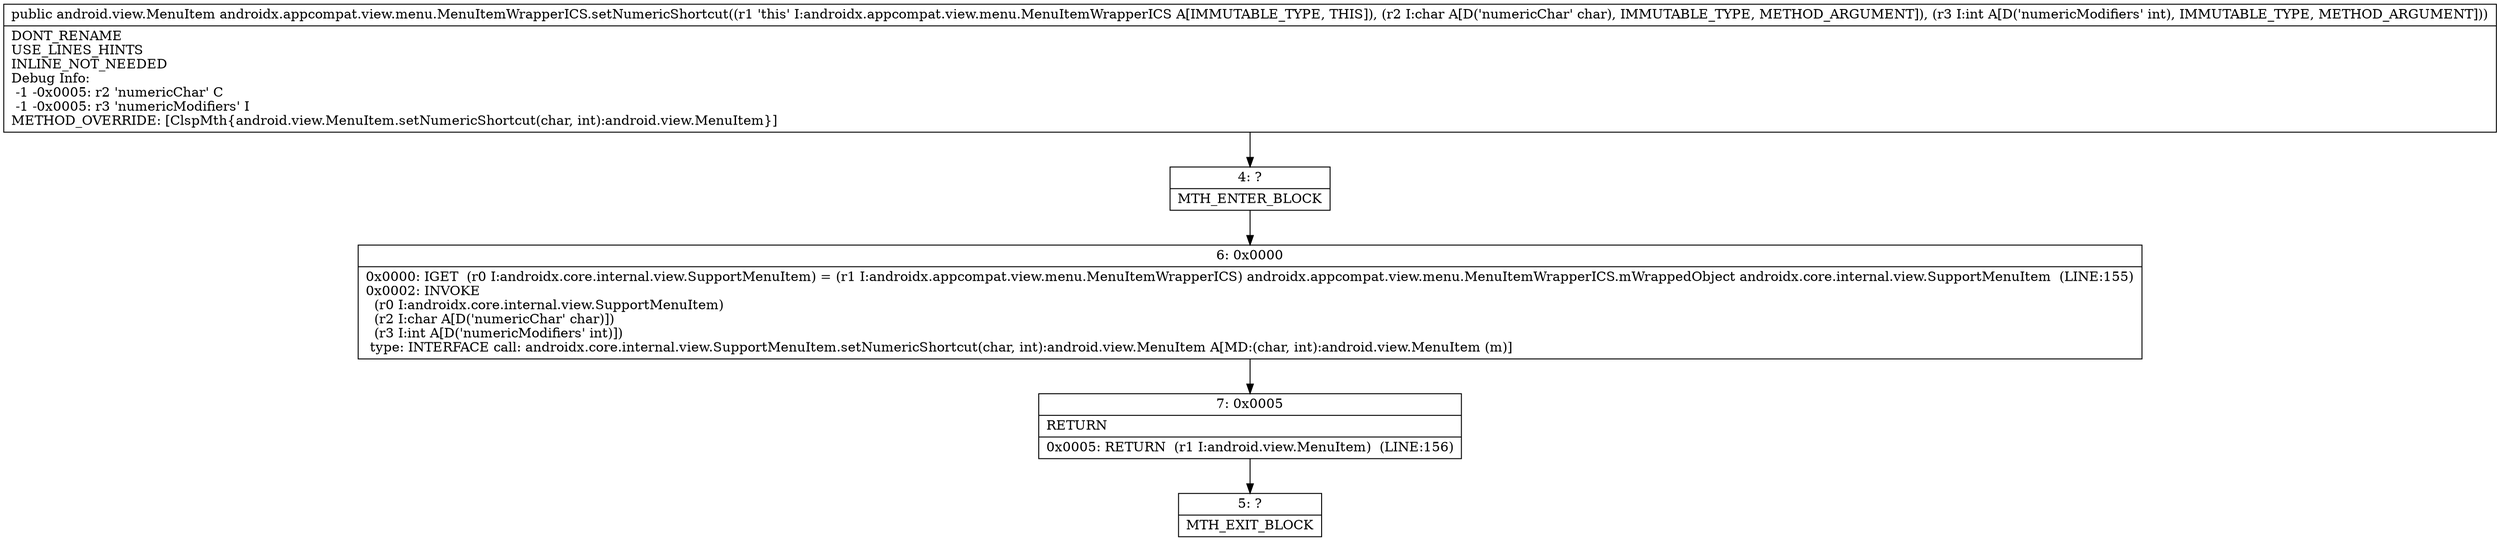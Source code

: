 digraph "CFG forandroidx.appcompat.view.menu.MenuItemWrapperICS.setNumericShortcut(CI)Landroid\/view\/MenuItem;" {
Node_4 [shape=record,label="{4\:\ ?|MTH_ENTER_BLOCK\l}"];
Node_6 [shape=record,label="{6\:\ 0x0000|0x0000: IGET  (r0 I:androidx.core.internal.view.SupportMenuItem) = (r1 I:androidx.appcompat.view.menu.MenuItemWrapperICS) androidx.appcompat.view.menu.MenuItemWrapperICS.mWrappedObject androidx.core.internal.view.SupportMenuItem  (LINE:155)\l0x0002: INVOKE  \l  (r0 I:androidx.core.internal.view.SupportMenuItem)\l  (r2 I:char A[D('numericChar' char)])\l  (r3 I:int A[D('numericModifiers' int)])\l type: INTERFACE call: androidx.core.internal.view.SupportMenuItem.setNumericShortcut(char, int):android.view.MenuItem A[MD:(char, int):android.view.MenuItem (m)]\l}"];
Node_7 [shape=record,label="{7\:\ 0x0005|RETURN\l|0x0005: RETURN  (r1 I:android.view.MenuItem)  (LINE:156)\l}"];
Node_5 [shape=record,label="{5\:\ ?|MTH_EXIT_BLOCK\l}"];
MethodNode[shape=record,label="{public android.view.MenuItem androidx.appcompat.view.menu.MenuItemWrapperICS.setNumericShortcut((r1 'this' I:androidx.appcompat.view.menu.MenuItemWrapperICS A[IMMUTABLE_TYPE, THIS]), (r2 I:char A[D('numericChar' char), IMMUTABLE_TYPE, METHOD_ARGUMENT]), (r3 I:int A[D('numericModifiers' int), IMMUTABLE_TYPE, METHOD_ARGUMENT]))  | DONT_RENAME\lUSE_LINES_HINTS\lINLINE_NOT_NEEDED\lDebug Info:\l  \-1 \-0x0005: r2 'numericChar' C\l  \-1 \-0x0005: r3 'numericModifiers' I\lMETHOD_OVERRIDE: [ClspMth\{android.view.MenuItem.setNumericShortcut(char, int):android.view.MenuItem\}]\l}"];
MethodNode -> Node_4;Node_4 -> Node_6;
Node_6 -> Node_7;
Node_7 -> Node_5;
}

